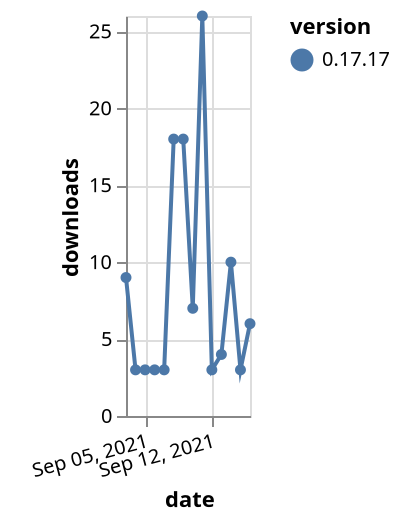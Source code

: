 {"$schema": "https://vega.github.io/schema/vega-lite/v5.json", "description": "A simple bar chart with embedded data.", "data": {"values": [{"date": "2021-09-03", "total": 3399, "delta": 9, "version": "0.17.17"}, {"date": "2021-09-04", "total": 3402, "delta": 3, "version": "0.17.17"}, {"date": "2021-09-05", "total": 3405, "delta": 3, "version": "0.17.17"}, {"date": "2021-09-06", "total": 3408, "delta": 3, "version": "0.17.17"}, {"date": "2021-09-07", "total": 3411, "delta": 3, "version": "0.17.17"}, {"date": "2021-09-08", "total": 3429, "delta": 18, "version": "0.17.17"}, {"date": "2021-09-09", "total": 3447, "delta": 18, "version": "0.17.17"}, {"date": "2021-09-10", "total": 3454, "delta": 7, "version": "0.17.17"}, {"date": "2021-09-11", "total": 3480, "delta": 26, "version": "0.17.17"}, {"date": "2021-09-12", "total": 3483, "delta": 3, "version": "0.17.17"}, {"date": "2021-09-13", "total": 3487, "delta": 4, "version": "0.17.17"}, {"date": "2021-09-14", "total": 3497, "delta": 10, "version": "0.17.17"}, {"date": "2021-09-15", "total": 3500, "delta": 3, "version": "0.17.17"}, {"date": "2021-09-16", "total": 3506, "delta": 6, "version": "0.17.17"}]}, "width": "container", "mark": {"type": "line", "point": {"filled": true}}, "encoding": {"x": {"field": "date", "type": "temporal", "timeUnit": "yearmonthdate", "title": "date", "axis": {"labelAngle": -15}}, "y": {"field": "delta", "type": "quantitative", "title": "downloads"}, "color": {"field": "version", "type": "nominal"}, "tooltip": {"field": "delta"}}}